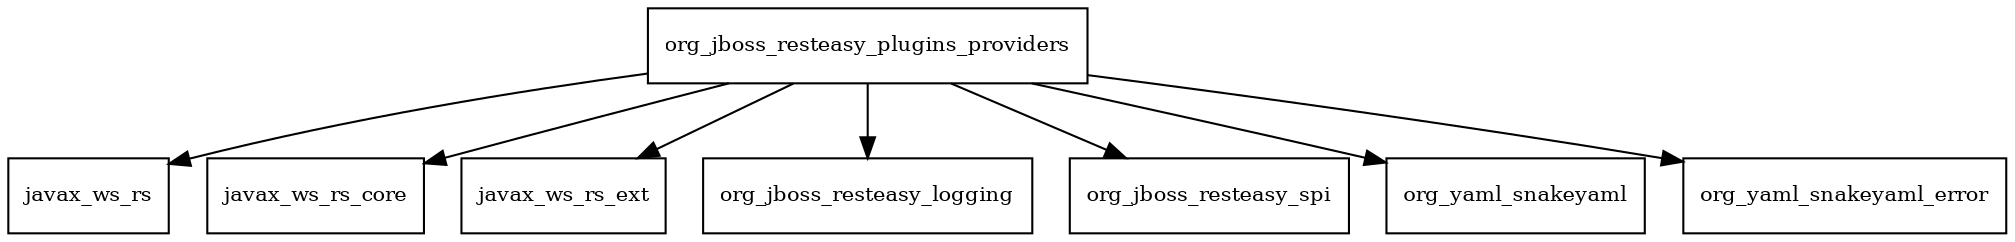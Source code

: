 digraph resteasy_yaml_provider_2_3_8_Final_redhat_3_package_dependencies {
  node [shape = box, fontsize=10.0];
  org_jboss_resteasy_plugins_providers -> javax_ws_rs;
  org_jboss_resteasy_plugins_providers -> javax_ws_rs_core;
  org_jboss_resteasy_plugins_providers -> javax_ws_rs_ext;
  org_jboss_resteasy_plugins_providers -> org_jboss_resteasy_logging;
  org_jboss_resteasy_plugins_providers -> org_jboss_resteasy_spi;
  org_jboss_resteasy_plugins_providers -> org_yaml_snakeyaml;
  org_jboss_resteasy_plugins_providers -> org_yaml_snakeyaml_error;
}
